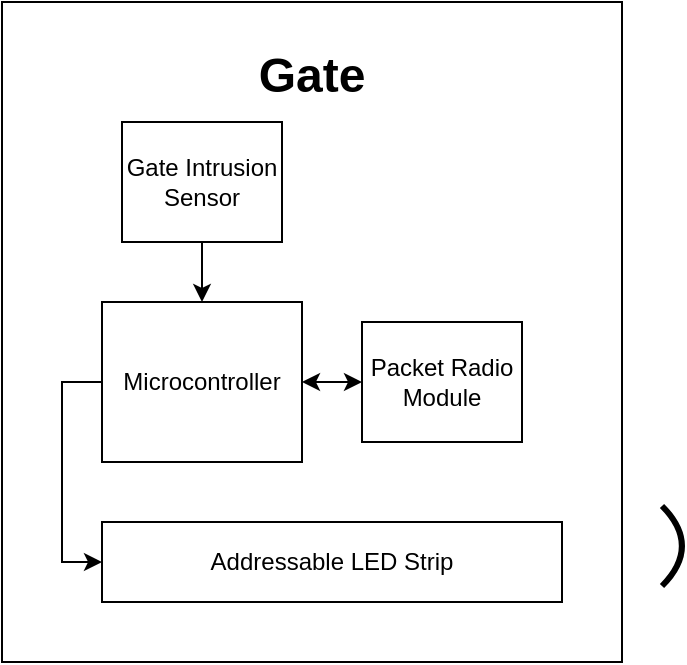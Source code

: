 <mxfile version="13.1.14" type="github"><diagram id="nOqOav5aMlZjb4SdeDEt" name="Page-1"><mxGraphModel dx="1422" dy="769" grid="1" gridSize="10" guides="1" tooltips="1" connect="1" arrows="1" fold="1" page="1" pageScale="1" pageWidth="850" pageHeight="1100" math="0" shadow="0"><root><mxCell id="0"/><mxCell id="1" parent="0"/><mxCell id="END-b4mn2yaemP2o6eA5-15" value="" style="group" vertex="1" connectable="0" parent="1"><mxGeometry x="70" y="50" width="310" height="330" as="geometry"/></mxCell><mxCell id="END-b4mn2yaemP2o6eA5-9" value="&lt;h1&gt;Gate&lt;/h1&gt;" style="rounded=0;whiteSpace=wrap;html=1;verticalAlign=top;" vertex="1" parent="END-b4mn2yaemP2o6eA5-15"><mxGeometry width="310" height="330" as="geometry"/></mxCell><mxCell id="END-b4mn2yaemP2o6eA5-4" value="" style="group" vertex="1" connectable="0" parent="END-b4mn2yaemP2o6eA5-15"><mxGeometry x="50" y="150" width="100" height="80" as="geometry"/></mxCell><mxCell id="END-b4mn2yaemP2o6eA5-2" value="" style="rounded=0;whiteSpace=wrap;html=1;" vertex="1" parent="END-b4mn2yaemP2o6eA5-4"><mxGeometry width="100" height="80" as="geometry"/></mxCell><mxCell id="END-b4mn2yaemP2o6eA5-3" value="Microcontroller" style="text;html=1;strokeColor=none;fillColor=none;align=center;verticalAlign=middle;whiteSpace=wrap;rounded=0;" vertex="1" parent="END-b4mn2yaemP2o6eA5-4"><mxGeometry x="10" y="25" width="80" height="30" as="geometry"/></mxCell><mxCell id="END-b4mn2yaemP2o6eA5-7" style="edgeStyle=orthogonalEdgeStyle;rounded=0;orthogonalLoop=1;jettySize=auto;html=1;exitX=0;exitY=0.5;exitDx=0;exitDy=0;entryX=1;entryY=0.5;entryDx=0;entryDy=0;startArrow=classic;startFill=1;" edge="1" parent="END-b4mn2yaemP2o6eA5-15" source="END-b4mn2yaemP2o6eA5-6" target="END-b4mn2yaemP2o6eA5-2"><mxGeometry relative="1" as="geometry"/></mxCell><mxCell id="END-b4mn2yaemP2o6eA5-6" value="Packet Radio Module" style="rounded=0;whiteSpace=wrap;html=1;" vertex="1" parent="END-b4mn2yaemP2o6eA5-15"><mxGeometry x="180" y="160" width="80" height="60" as="geometry"/></mxCell><mxCell id="END-b4mn2yaemP2o6eA5-12" style="edgeStyle=orthogonalEdgeStyle;rounded=0;orthogonalLoop=1;jettySize=auto;html=1;exitX=0.5;exitY=1;exitDx=0;exitDy=0;entryX=0.5;entryY=0;entryDx=0;entryDy=0;startArrow=none;startFill=0;endArrow=classic;endFill=1;" edge="1" parent="END-b4mn2yaemP2o6eA5-15" source="END-b4mn2yaemP2o6eA5-10" target="END-b4mn2yaemP2o6eA5-2"><mxGeometry relative="1" as="geometry"/></mxCell><mxCell id="END-b4mn2yaemP2o6eA5-10" value="Gate Intrusion Sensor" style="rounded=0;whiteSpace=wrap;html=1;" vertex="1" parent="END-b4mn2yaemP2o6eA5-15"><mxGeometry x="60" y="60" width="80" height="60" as="geometry"/></mxCell><mxCell id="END-b4mn2yaemP2o6eA5-14" style="edgeStyle=orthogonalEdgeStyle;rounded=0;orthogonalLoop=1;jettySize=auto;html=1;exitX=0;exitY=0.5;exitDx=0;exitDy=0;entryX=0;entryY=0.5;entryDx=0;entryDy=0;startArrow=classic;startFill=1;endArrow=none;endFill=0;" edge="1" parent="END-b4mn2yaemP2o6eA5-15" source="END-b4mn2yaemP2o6eA5-13" target="END-b4mn2yaemP2o6eA5-2"><mxGeometry relative="1" as="geometry"/></mxCell><mxCell id="END-b4mn2yaemP2o6eA5-13" value="Addressable LED Strip" style="rounded=0;whiteSpace=wrap;html=1;" vertex="1" parent="END-b4mn2yaemP2o6eA5-15"><mxGeometry x="50" y="260" width="230" height="40" as="geometry"/></mxCell><mxCell id="END-b4mn2yaemP2o6eA5-17" value="" style="curved=1;endArrow=none;html=1;endFill=0;strokeWidth=3;" edge="1" parent="1"><mxGeometry width="50" height="50" relative="1" as="geometry"><mxPoint x="400" y="342" as="sourcePoint"/><mxPoint x="400" y="302" as="targetPoint"/><Array as="points"><mxPoint x="420" y="322"/></Array></mxGeometry></mxCell></root></mxGraphModel></diagram></mxfile>